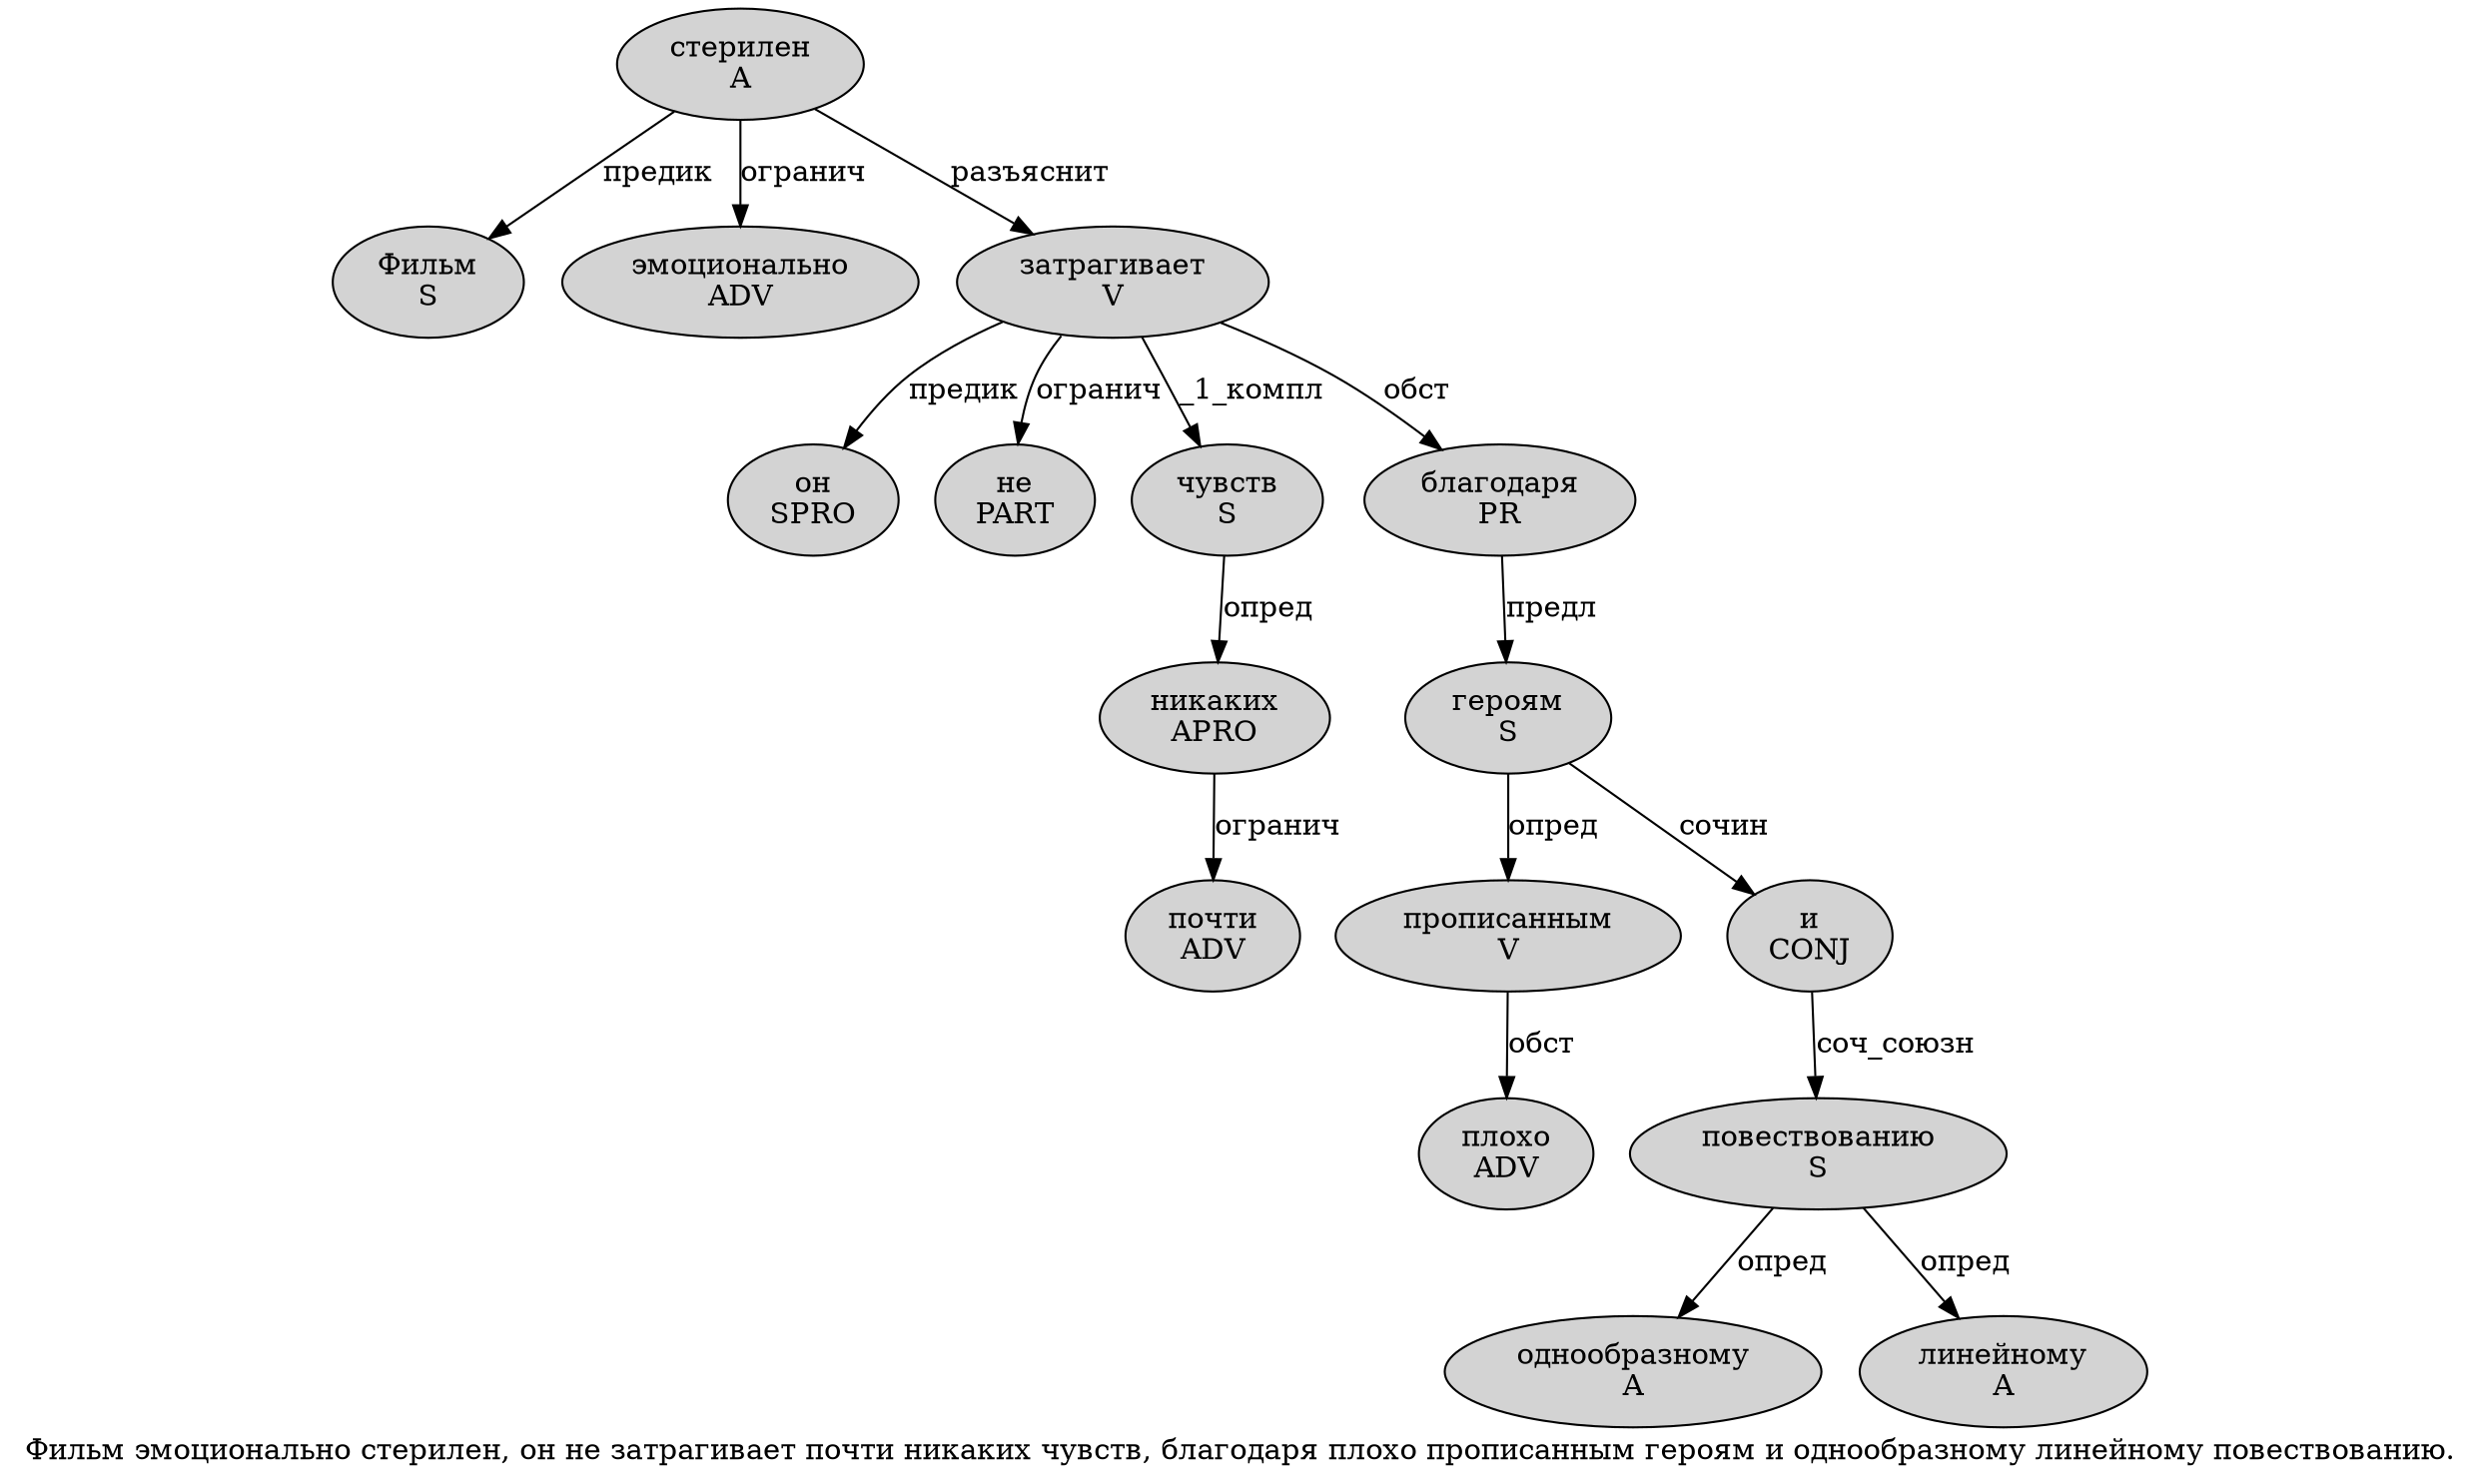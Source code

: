 digraph SENTENCE_2622 {
	graph [label="Фильм эмоционально стерилен, он не затрагивает почти никаких чувств, благодаря плохо прописанным героям и однообразному линейному повествованию."]
	node [style=filled]
		0 [label="Фильм
S" color="" fillcolor=lightgray penwidth=1 shape=ellipse]
		1 [label="эмоционально
ADV" color="" fillcolor=lightgray penwidth=1 shape=ellipse]
		2 [label="стерилен
A" color="" fillcolor=lightgray penwidth=1 shape=ellipse]
		4 [label="он
SPRO" color="" fillcolor=lightgray penwidth=1 shape=ellipse]
		5 [label="не
PART" color="" fillcolor=lightgray penwidth=1 shape=ellipse]
		6 [label="затрагивает
V" color="" fillcolor=lightgray penwidth=1 shape=ellipse]
		7 [label="почти
ADV" color="" fillcolor=lightgray penwidth=1 shape=ellipse]
		8 [label="никаких
APRO" color="" fillcolor=lightgray penwidth=1 shape=ellipse]
		9 [label="чувств
S" color="" fillcolor=lightgray penwidth=1 shape=ellipse]
		11 [label="благодаря
PR" color="" fillcolor=lightgray penwidth=1 shape=ellipse]
		12 [label="плохо
ADV" color="" fillcolor=lightgray penwidth=1 shape=ellipse]
		13 [label="прописанным
V" color="" fillcolor=lightgray penwidth=1 shape=ellipse]
		14 [label="героям
S" color="" fillcolor=lightgray penwidth=1 shape=ellipse]
		15 [label="и
CONJ" color="" fillcolor=lightgray penwidth=1 shape=ellipse]
		16 [label="однообразному
A" color="" fillcolor=lightgray penwidth=1 shape=ellipse]
		17 [label="линейному
A" color="" fillcolor=lightgray penwidth=1 shape=ellipse]
		18 [label="повествованию
S" color="" fillcolor=lightgray penwidth=1 shape=ellipse]
			14 -> 13 [label="опред"]
			14 -> 15 [label="сочин"]
			2 -> 0 [label="предик"]
			2 -> 1 [label="огранич"]
			2 -> 6 [label="разъяснит"]
			15 -> 18 [label="соч_союзн"]
			8 -> 7 [label="огранич"]
			13 -> 12 [label="обст"]
			18 -> 16 [label="опред"]
			18 -> 17 [label="опред"]
			9 -> 8 [label="опред"]
			11 -> 14 [label="предл"]
			6 -> 4 [label="предик"]
			6 -> 5 [label="огранич"]
			6 -> 9 [label="_1_компл"]
			6 -> 11 [label="обст"]
}